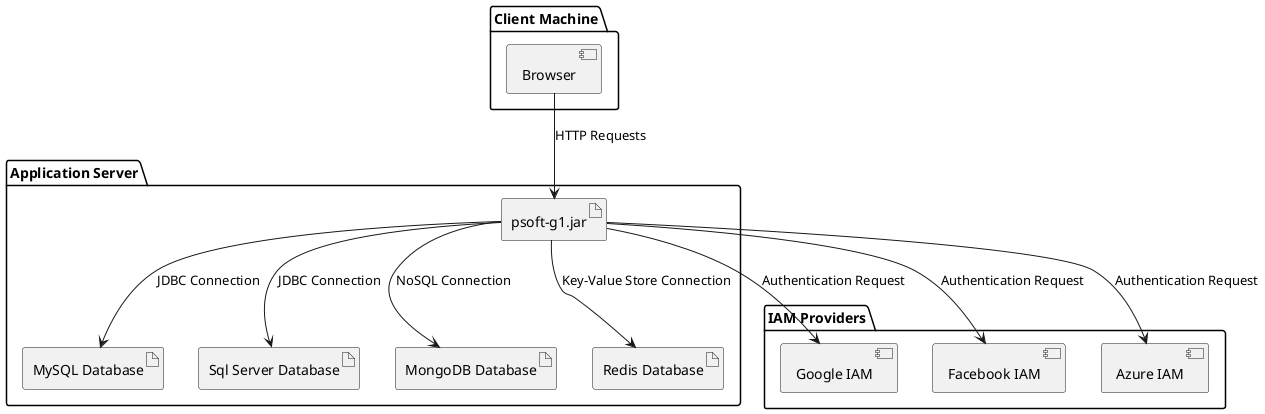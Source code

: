 @startuml

package "Client Machine" {
  [Browser]
}

package "Application Server" {
  artifact "psoft-g1.jar" as app
  artifact "MySQL Database" as mysql
  artifact "Sql Server Database" as sqlserver
  artifact "MongoDB Database" as mongodb
  artifact "Redis Database" as redis
}

package "IAM Providers" {
  [Google IAM]
  [Facebook IAM]
  [Azure IAM]
}

Browser --> app: HTTP Requests
app --> mysql: JDBC Connection
app --> sqlserver: JDBC Connection
app --> mongodb: NoSQL Connection
app --> redis: Key-Value Store Connection
app --> [Google IAM]: Authentication Request
app --> [Facebook IAM]: Authentication Request
app --> [Azure IAM]: Authentication Request

@enduml

